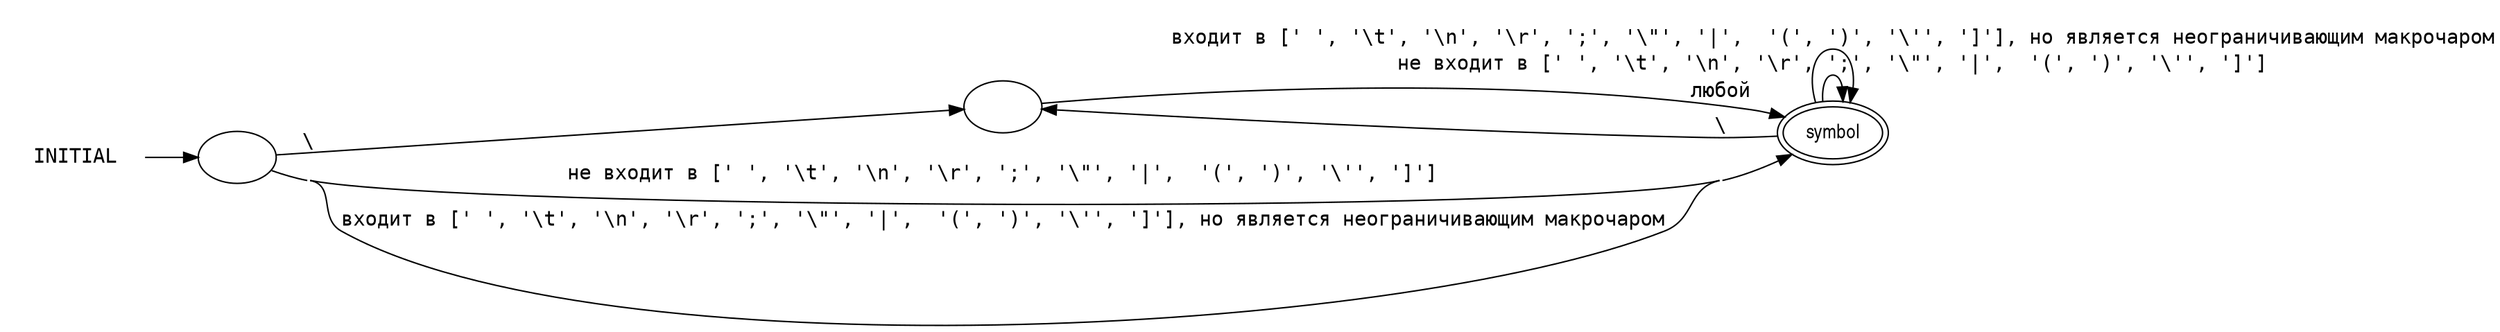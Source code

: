 digraph INITIAL {
		rankdir=LR;
		concentrate=true;
		node [fontname="ArialNarrow"];
		edge [fontname="Courier"];

		init [root=true,peripheries=0,label="INITIAL",fontname="Courier"];
		init -> start;

		start [label=""];
		start -> escape [label="\\"];
		start -> accept  [label="не входит в [' ', '\\t', '\\n', '\\r', ';', '\\\"', '|',  '(', ')', '\\\'', ']']"];
		start -> accept  [label="входит в [' ', '\\t', '\\n', '\\r', ';', '\\\"', '|',  '(', ')', '\\\'', ']'], но является неограничивающим макрочаром"];

		escape [label=""];
		escape -> accept [label="любой"];

		accept [label="symbol",peripheries=2];
		accept -> escape [label="\\"];
		accept -> accept  [label="не входит в [' ', '\\t', '\\n', '\\r', ';', '\\\"', '|',  '(', ')', '\\\'', ']']"];
		accept -> accept  [label="входит в [' ', '\\t', '\\n', '\\r', ';', '\\\"', '|',  '(', ')', '\\\'', ']'], но является неограничивающим макрочаром"];
}
